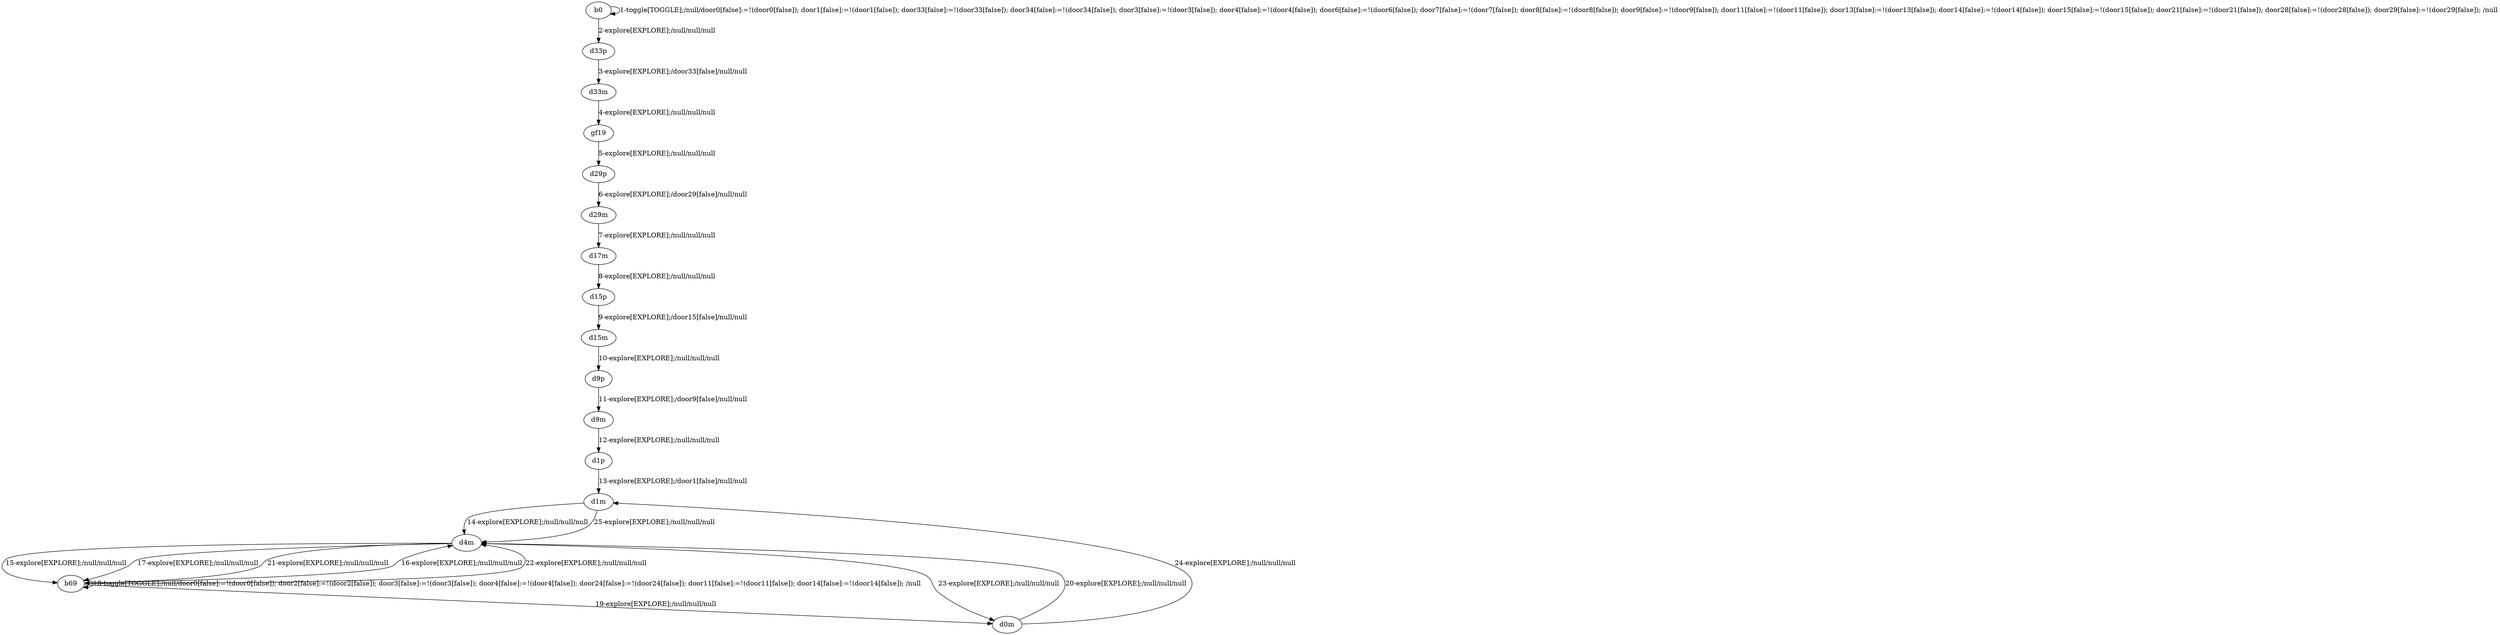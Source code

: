 # Total number of goals covered by this test: 1
# d4m --> b69

digraph g {
"b0" -> "b0" [label = "1-toggle[TOGGLE];/null/door0[false]:=!(door0[false]); door1[false]:=!(door1[false]); door33[false]:=!(door33[false]); door34[false]:=!(door34[false]); door3[false]:=!(door3[false]); door4[false]:=!(door4[false]); door6[false]:=!(door6[false]); door7[false]:=!(door7[false]); door8[false]:=!(door8[false]); door9[false]:=!(door9[false]); door11[false]:=!(door11[false]); door13[false]:=!(door13[false]); door14[false]:=!(door14[false]); door15[false]:=!(door15[false]); door21[false]:=!(door21[false]); door28[false]:=!(door28[false]); door29[false]:=!(door29[false]); /null"];
"b0" -> "d33p" [label = "2-explore[EXPLORE];/null/null/null"];
"d33p" -> "d33m" [label = "3-explore[EXPLORE];/door33[false]/null/null"];
"d33m" -> "gf19" [label = "4-explore[EXPLORE];/null/null/null"];
"gf19" -> "d29p" [label = "5-explore[EXPLORE];/null/null/null"];
"d29p" -> "d29m" [label = "6-explore[EXPLORE];/door29[false]/null/null"];
"d29m" -> "d17m" [label = "7-explore[EXPLORE];/null/null/null"];
"d17m" -> "d15p" [label = "8-explore[EXPLORE];/null/null/null"];
"d15p" -> "d15m" [label = "9-explore[EXPLORE];/door15[false]/null/null"];
"d15m" -> "d9p" [label = "10-explore[EXPLORE];/null/null/null"];
"d9p" -> "d9m" [label = "11-explore[EXPLORE];/door9[false]/null/null"];
"d9m" -> "d1p" [label = "12-explore[EXPLORE];/null/null/null"];
"d1p" -> "d1m" [label = "13-explore[EXPLORE];/door1[false]/null/null"];
"d1m" -> "d4m" [label = "14-explore[EXPLORE];/null/null/null"];
"d4m" -> "b69" [label = "15-explore[EXPLORE];/null/null/null"];
"b69" -> "d4m" [label = "16-explore[EXPLORE];/null/null/null"];
"d4m" -> "b69" [label = "17-explore[EXPLORE];/null/null/null"];
"b69" -> "b69" [label = "18-toggle[TOGGLE];/null/door0[false]:=!(door0[false]); door2[false]:=!(door2[false]); door3[false]:=!(door3[false]); door4[false]:=!(door4[false]); door24[false]:=!(door24[false]); door11[false]:=!(door11[false]); door14[false]:=!(door14[false]); /null"];
"b69" -> "d0m" [label = "19-explore[EXPLORE];/null/null/null"];
"d0m" -> "d4m" [label = "20-explore[EXPLORE];/null/null/null"];
"d4m" -> "b69" [label = "21-explore[EXPLORE];/null/null/null"];
"b69" -> "d4m" [label = "22-explore[EXPLORE];/null/null/null"];
"d4m" -> "d0m" [label = "23-explore[EXPLORE];/null/null/null"];
"d0m" -> "d1m" [label = "24-explore[EXPLORE];/null/null/null"];
"d1m" -> "d4m" [label = "25-explore[EXPLORE];/null/null/null"];
}